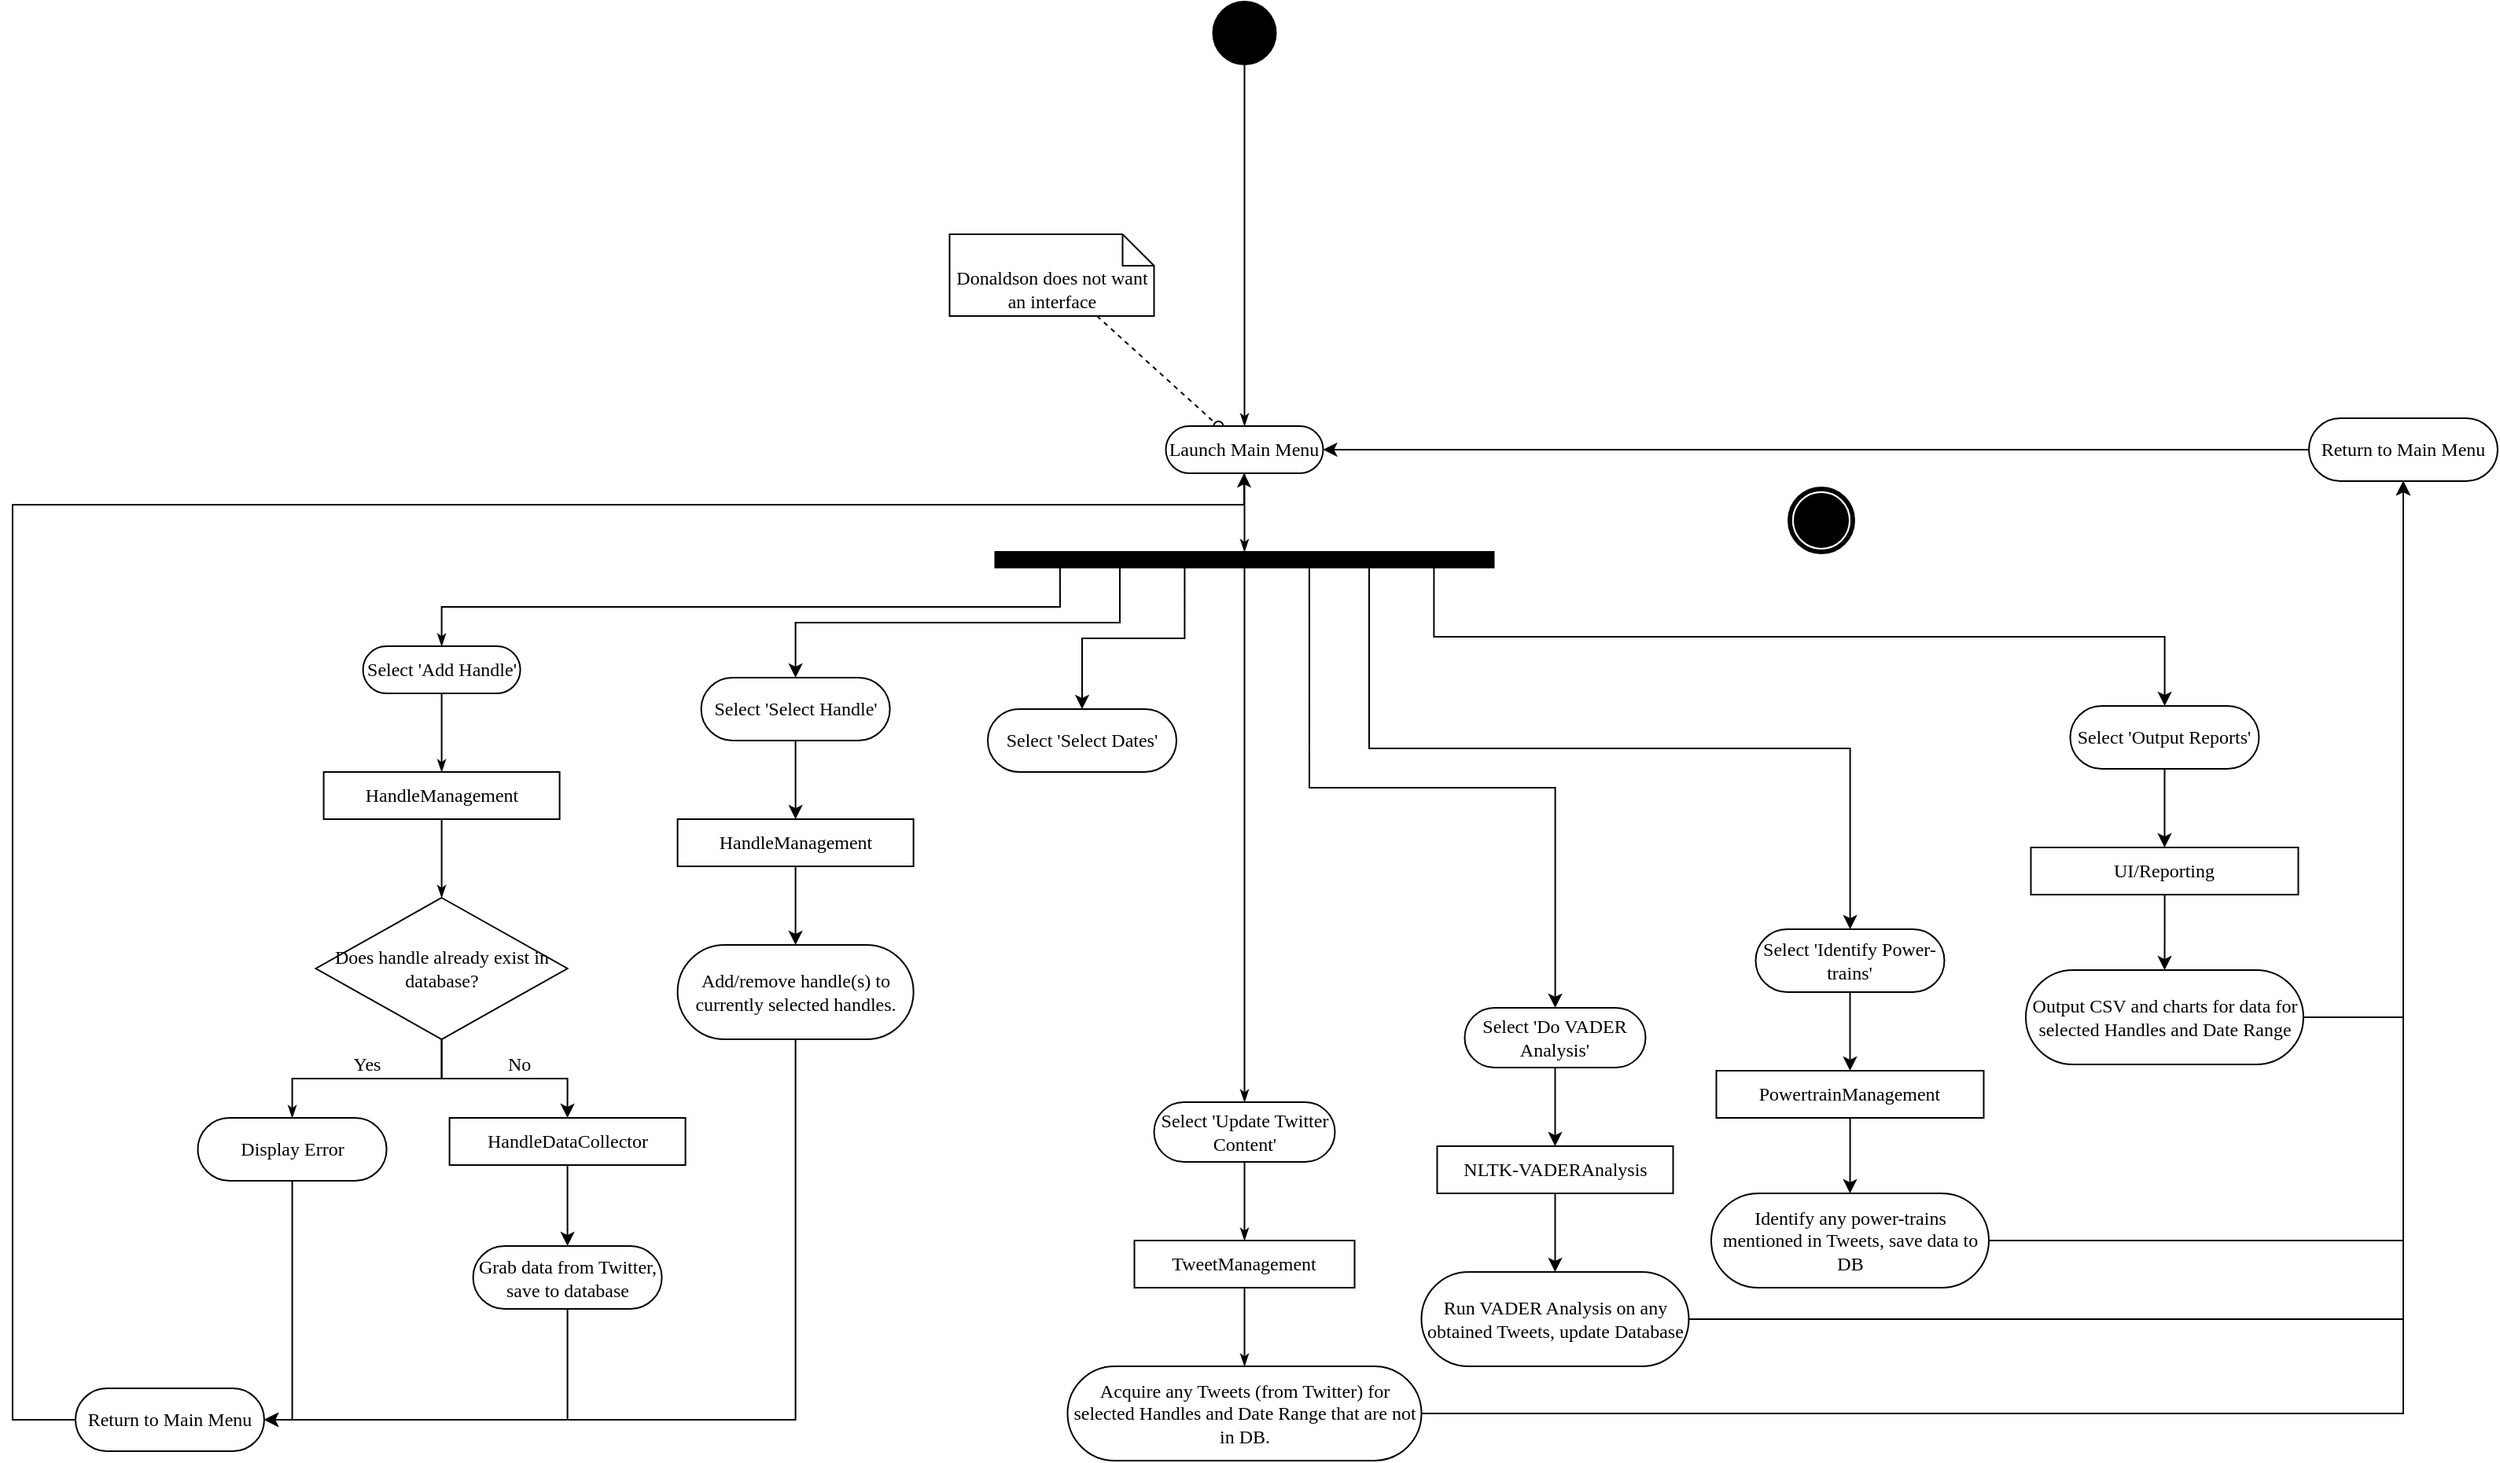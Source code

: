 <mxfile version="20.5.1" type="github">
  <diagram name="Page-1" id="e7e014a7-5840-1c2e-5031-d8a46d1fe8dd">
    <mxGraphModel dx="1422" dy="771" grid="1" gridSize="10" guides="1" tooltips="1" connect="1" arrows="1" fold="1" page="1" pageScale="1" pageWidth="1169" pageHeight="826" background="none" math="0" shadow="0">
      <root>
        <mxCell id="0" />
        <mxCell id="1" parent="0" />
        <mxCell id="K77NQn4tlEbst4PRUxcX-278" style="rounded=0;orthogonalLoop=1;jettySize=auto;html=1;fontFamily=Verdana;endArrow=oval;endFill=0;dashed=1;" edge="1" parent="1" source="K77NQn4tlEbst4PRUxcX-164" target="K77NQn4tlEbst4PRUxcX-174">
          <mxGeometry relative="1" as="geometry" />
        </mxCell>
        <mxCell id="K77NQn4tlEbst4PRUxcX-164" value="Donaldson does not want an interface" style="shape=note;whiteSpace=wrap;html=1;rounded=0;shadow=0;comic=0;labelBackgroundColor=none;strokeWidth=1;fontFamily=Verdana;fontSize=12;align=center;size=20;labelPosition=center;verticalLabelPosition=middle;verticalAlign=bottom;" vertex="1" parent="1">
          <mxGeometry x="695.75" y="918" width="130" height="52" as="geometry" />
        </mxCell>
        <mxCell id="K77NQn4tlEbst4PRUxcX-165" style="edgeStyle=orthogonalEdgeStyle;rounded=0;html=1;entryX=0.5;entryY=0;labelBackgroundColor=none;startArrow=none;startFill=0;startSize=5;endArrow=classicThin;endFill=1;endSize=5;jettySize=auto;orthogonalLoop=1;strokeWidth=1;fontFamily=Verdana;fontSize=12" edge="1" parent="1" source="K77NQn4tlEbst4PRUxcX-174" target="K77NQn4tlEbst4PRUxcX-200">
          <mxGeometry relative="1" as="geometry" />
        </mxCell>
        <mxCell id="K77NQn4tlEbst4PRUxcX-166" style="edgeStyle=orthogonalEdgeStyle;rounded=0;html=1;exitX=0.5;exitY=1;labelBackgroundColor=none;startArrow=none;startFill=0;startSize=5;endArrow=classicThin;endFill=1;endSize=5;jettySize=auto;orthogonalLoop=1;strokeWidth=1;fontFamily=Verdana;fontSize=12;exitDx=0;exitDy=0;exitPerimeter=0;" edge="1" parent="1" source="K77NQn4tlEbst4PRUxcX-200" target="K77NQn4tlEbst4PRUxcX-176">
          <mxGeometry relative="1" as="geometry" />
        </mxCell>
        <mxCell id="K77NQn4tlEbst4PRUxcX-167" style="edgeStyle=orthogonalEdgeStyle;rounded=0;html=1;exitX=0.13;exitY=1;entryX=0.5;entryY=0;labelBackgroundColor=none;startArrow=none;startFill=0;startSize=5;endArrow=classicThin;endFill=1;endSize=5;jettySize=auto;orthogonalLoop=1;strokeWidth=1;fontFamily=Verdana;fontSize=12;exitDx=0;exitDy=0;exitPerimeter=0;" edge="1" parent="1" source="K77NQn4tlEbst4PRUxcX-200" target="K77NQn4tlEbst4PRUxcX-216">
          <mxGeometry relative="1" as="geometry" />
        </mxCell>
        <mxCell id="K77NQn4tlEbst4PRUxcX-169" value="Yes" style="edgeStyle=orthogonalEdgeStyle;rounded=0;labelBackgroundColor=none;startArrow=none;startFill=0;startSize=5;endArrow=classicThin;endFill=1;endSize=5;jettySize=auto;orthogonalLoop=1;strokeWidth=1;fontFamily=Verdana;fontSize=12;html=1;verticalAlign=bottom;" edge="1" parent="1" source="K77NQn4tlEbst4PRUxcX-217" target="K77NQn4tlEbst4PRUxcX-228">
          <mxGeometry relative="1" as="geometry">
            <mxPoint x="60" y="430" as="targetPoint" />
          </mxGeometry>
        </mxCell>
        <mxCell id="K77NQn4tlEbst4PRUxcX-172" style="edgeStyle=orthogonalEdgeStyle;rounded=0;html=1;labelBackgroundColor=none;startArrow=none;startFill=0;startSize=5;endArrow=classicThin;endFill=1;endSize=5;jettySize=auto;orthogonalLoop=1;strokeWidth=1;fontFamily=Verdana;fontSize=12" edge="1" parent="1" source="K77NQn4tlEbst4PRUxcX-173" target="K77NQn4tlEbst4PRUxcX-174">
          <mxGeometry relative="1" as="geometry" />
        </mxCell>
        <mxCell id="K77NQn4tlEbst4PRUxcX-173" value="" style="ellipse;whiteSpace=wrap;html=1;rounded=0;shadow=0;comic=0;labelBackgroundColor=none;strokeWidth=1;fillColor=#000000;fontFamily=Verdana;fontSize=12;align=center;" vertex="1" parent="1">
          <mxGeometry x="863.25" y="770" width="40" height="40" as="geometry" />
        </mxCell>
        <mxCell id="K77NQn4tlEbst4PRUxcX-174" value="Launch Main Menu" style="rounded=1;whiteSpace=wrap;html=1;shadow=0;comic=0;labelBackgroundColor=none;strokeWidth=1;fontFamily=Verdana;fontSize=12;align=center;arcSize=50;" vertex="1" parent="1">
          <mxGeometry x="833.25" y="1040" width="100" height="30" as="geometry" />
        </mxCell>
        <mxCell id="K77NQn4tlEbst4PRUxcX-175" style="rounded=0;html=1;labelBackgroundColor=none;startArrow=none;startFill=0;startSize=5;endArrow=classicThin;endFill=1;endSize=5;jettySize=auto;orthogonalLoop=1;strokeWidth=1;fontFamily=Verdana;fontSize=12" edge="1" parent="1" source="K77NQn4tlEbst4PRUxcX-176" target="K77NQn4tlEbst4PRUxcX-180">
          <mxGeometry relative="1" as="geometry" />
        </mxCell>
        <mxCell id="K77NQn4tlEbst4PRUxcX-176" value="Select &#39;Update Twitter Content&#39;" style="rounded=1;whiteSpace=wrap;html=1;shadow=0;comic=0;labelBackgroundColor=none;strokeWidth=1;fontFamily=Verdana;fontSize=12;align=center;arcSize=50;" vertex="1" parent="1">
          <mxGeometry x="825.75" y="1470" width="115" height="38" as="geometry" />
        </mxCell>
        <mxCell id="K77NQn4tlEbst4PRUxcX-177" style="edgeStyle=orthogonalEdgeStyle;rounded=0;html=1;labelBackgroundColor=none;startArrow=none;startFill=0;startSize=5;endArrow=classicThin;endFill=1;endSize=5;jettySize=auto;orthogonalLoop=1;strokeWidth=1;fontFamily=Verdana;fontSize=12" edge="1" parent="1" source="K77NQn4tlEbst4PRUxcX-178" target="K77NQn4tlEbst4PRUxcX-257">
          <mxGeometry relative="1" as="geometry" />
        </mxCell>
        <mxCell id="K77NQn4tlEbst4PRUxcX-178" value="Acquire any Tweets (from Twitter) for selected Handles and Date Range that are not in DB." style="rounded=1;whiteSpace=wrap;html=1;shadow=0;comic=0;labelBackgroundColor=none;strokeWidth=1;fontFamily=Verdana;fontSize=12;align=center;arcSize=50;" vertex="1" parent="1">
          <mxGeometry x="770.75" y="1638" width="225" height="60" as="geometry" />
        </mxCell>
        <mxCell id="K77NQn4tlEbst4PRUxcX-179" style="edgeStyle=orthogonalEdgeStyle;rounded=0;html=1;labelBackgroundColor=none;startArrow=none;startFill=0;startSize=5;endArrow=classicThin;endFill=1;endSize=5;jettySize=auto;orthogonalLoop=1;strokeWidth=1;fontFamily=Verdana;fontSize=12" edge="1" parent="1" source="K77NQn4tlEbst4PRUxcX-180" target="K77NQn4tlEbst4PRUxcX-178">
          <mxGeometry relative="1" as="geometry" />
        </mxCell>
        <mxCell id="K77NQn4tlEbst4PRUxcX-180" value="TweetManagement" style="rounded=0;whiteSpace=wrap;html=1;shadow=0;comic=0;labelBackgroundColor=none;strokeWidth=1;fontFamily=Verdana;fontSize=12;align=center;arcSize=50;" vertex="1" parent="1">
          <mxGeometry x="813.25" y="1558" width="140" height="30" as="geometry" />
        </mxCell>
        <mxCell id="K77NQn4tlEbst4PRUxcX-188" value="" style="shape=mxgraph.bpmn.shape;html=1;verticalLabelPosition=bottom;labelBackgroundColor=#ffffff;verticalAlign=top;perimeter=ellipsePerimeter;outline=end;symbol=terminate;rounded=0;shadow=0;comic=0;strokeWidth=1;fontFamily=Verdana;fontSize=12;align=center;" vertex="1" parent="1">
          <mxGeometry x="1230" y="1080" width="40" height="40" as="geometry" />
        </mxCell>
        <mxCell id="K77NQn4tlEbst4PRUxcX-227" style="edgeStyle=orthogonalEdgeStyle;rounded=0;orthogonalLoop=1;jettySize=auto;html=1;exitX=0.25;exitY=1;exitDx=0;exitDy=0;exitPerimeter=0;" edge="1" parent="1" source="K77NQn4tlEbst4PRUxcX-200" target="K77NQn4tlEbst4PRUxcX-225">
          <mxGeometry relative="1" as="geometry" />
        </mxCell>
        <mxCell id="K77NQn4tlEbst4PRUxcX-246" style="edgeStyle=orthogonalEdgeStyle;rounded=0;orthogonalLoop=1;jettySize=auto;html=1;exitX=0.38;exitY=1;exitDx=0;exitDy=0;exitPerimeter=0;fontFamily=Verdana;endArrow=classic;endFill=1;" edge="1" parent="1" source="K77NQn4tlEbst4PRUxcX-200" target="K77NQn4tlEbst4PRUxcX-245">
          <mxGeometry relative="1" as="geometry" />
        </mxCell>
        <mxCell id="K77NQn4tlEbst4PRUxcX-260" style="edgeStyle=orthogonalEdgeStyle;rounded=0;orthogonalLoop=1;jettySize=auto;html=1;exitX=0.63;exitY=1;exitDx=0;exitDy=0;exitPerimeter=0;fontFamily=Verdana;endArrow=classic;endFill=1;" edge="1" parent="1" source="K77NQn4tlEbst4PRUxcX-200" target="K77NQn4tlEbst4PRUxcX-259">
          <mxGeometry relative="1" as="geometry" />
        </mxCell>
        <mxCell id="K77NQn4tlEbst4PRUxcX-263" style="edgeStyle=orthogonalEdgeStyle;rounded=0;orthogonalLoop=1;jettySize=auto;html=1;exitX=0.75;exitY=1;exitDx=0;exitDy=0;exitPerimeter=0;fontFamily=Verdana;endArrow=classic;endFill=1;" edge="1" parent="1" source="K77NQn4tlEbst4PRUxcX-200" target="K77NQn4tlEbst4PRUxcX-264">
          <mxGeometry relative="1" as="geometry">
            <mxPoint x="820" y="252" as="targetPoint" />
          </mxGeometry>
        </mxCell>
        <mxCell id="K77NQn4tlEbst4PRUxcX-275" style="edgeStyle=orthogonalEdgeStyle;rounded=0;orthogonalLoop=1;jettySize=auto;html=1;exitX=0.88;exitY=1;exitDx=0;exitDy=0;exitPerimeter=0;fontFamily=Verdana;endArrow=classic;endFill=1;" edge="1" parent="1" source="K77NQn4tlEbst4PRUxcX-200" target="K77NQn4tlEbst4PRUxcX-274">
          <mxGeometry relative="1" as="geometry" />
        </mxCell>
        <mxCell id="K77NQn4tlEbst4PRUxcX-200" value="" style="whiteSpace=wrap;html=1;rounded=0;shadow=0;comic=0;labelBackgroundColor=none;strokeWidth=1;fillColor=#000000;fontFamily=Verdana;fontSize=12;align=center;rotation=0;points=[[0,0,0,0,0],[0,0.3,0,0,0],[0,0.5,0,0,0],[0,0.7,0,0,0],[0,1,0,0,0],[0.13,0,0,0,0],[0.13,1,0,0,0],[0.25,0,0,0,0],[0.25,1,0,0,0],[0.38,0,0,0,0],[0.38,1,0,0,0],[0.5,0,0,0,0],[0.5,1,0,0,0],[0.63,0,0,0,0],[0.63,1,0,0,0],[0.75,0,0,0,0],[0.75,1,0,0,0],[0.88,0,0,0,0],[0.88,1,0,0,0],[1,0,0,0,0],[1,0.3,0,0,0],[1,0.5,0,0,0],[1,0.8,0,0,0],[1,1,0,0,0]];" vertex="1" parent="1">
          <mxGeometry x="724.75" y="1120" width="317" height="10" as="geometry" />
        </mxCell>
        <mxCell id="K77NQn4tlEbst4PRUxcX-233" style="edgeStyle=orthogonalEdgeStyle;rounded=0;orthogonalLoop=1;jettySize=auto;html=1;fontFamily=Verdana;endArrow=classic;endFill=1;" edge="1" parent="1" source="K77NQn4tlEbst4PRUxcX-206" target="K77NQn4tlEbst4PRUxcX-230">
          <mxGeometry relative="1" as="geometry" />
        </mxCell>
        <mxCell id="K77NQn4tlEbst4PRUxcX-206" value="HandleDataCollector" style="rounded=0;whiteSpace=wrap;html=1;shadow=0;comic=0;labelBackgroundColor=none;strokeWidth=1;fontFamily=Verdana;fontSize=12;align=center;arcSize=50;" vertex="1" parent="1">
          <mxGeometry x="377.8" y="1480" width="150" height="30" as="geometry" />
        </mxCell>
        <mxCell id="K77NQn4tlEbst4PRUxcX-215" style="edgeStyle=none;rounded=0;html=1;labelBackgroundColor=none;startArrow=none;startFill=0;startSize=5;endArrow=classicThin;endFill=1;endSize=5;jettySize=auto;orthogonalLoop=1;strokeWidth=1;fontFamily=Verdana;fontSize=12" edge="1" parent="1" source="K77NQn4tlEbst4PRUxcX-216" target="K77NQn4tlEbst4PRUxcX-219">
          <mxGeometry relative="1" as="geometry" />
        </mxCell>
        <mxCell id="K77NQn4tlEbst4PRUxcX-216" value="Select &#39;Add Handle&#39;" style="rounded=1;whiteSpace=wrap;html=1;shadow=0;comic=0;labelBackgroundColor=none;strokeWidth=1;fontFamily=Verdana;fontSize=12;align=center;arcSize=50;" vertex="1" parent="1">
          <mxGeometry x="322.8" y="1180" width="100" height="30" as="geometry" />
        </mxCell>
        <mxCell id="K77NQn4tlEbst4PRUxcX-231" value="No" style="edgeStyle=orthogonalEdgeStyle;rounded=0;orthogonalLoop=1;jettySize=auto;html=1;endArrow=classic;endFill=1;fontFamily=Verdana;verticalAlign=bottom;align=left;fontSize=12;" edge="1" parent="1" source="K77NQn4tlEbst4PRUxcX-217" target="K77NQn4tlEbst4PRUxcX-206">
          <mxGeometry relative="1" as="geometry" />
        </mxCell>
        <mxCell id="K77NQn4tlEbst4PRUxcX-217" value="Does handle already exist in database?" style="rhombus;shadow=0;fontFamily=Verdana;fontSize=12;fontColor=rgb(0, 0, 0);align=center;strokeColor=rgb(0, 0, 0);strokeWidth=1;fillColor=rgb(255, 255, 255);html=1;comic=0;whiteSpace=wrap;" vertex="1" parent="1">
          <mxGeometry x="292.8" y="1340" width="160" height="90" as="geometry" />
        </mxCell>
        <mxCell id="K77NQn4tlEbst4PRUxcX-218" style="edgeStyle=orthogonalEdgeStyle;rounded=0;html=1;labelBackgroundColor=none;startArrow=none;startFill=0;startSize=5;endArrow=classicThin;endFill=1;endSize=5;jettySize=auto;orthogonalLoop=1;strokeWidth=1;fontFamily=Verdana;fontSize=12" edge="1" parent="1" source="K77NQn4tlEbst4PRUxcX-219" target="K77NQn4tlEbst4PRUxcX-217">
          <mxGeometry relative="1" as="geometry" />
        </mxCell>
        <mxCell id="K77NQn4tlEbst4PRUxcX-219" value="&lt;div&gt;HandleManagement&lt;/div&gt;" style="rounded=0;whiteSpace=wrap;html=1;shadow=0;comic=0;labelBackgroundColor=none;strokeWidth=1;fontFamily=Verdana;fontSize=12;align=center;arcSize=50;" vertex="1" parent="1">
          <mxGeometry x="297.8" y="1260" width="150" height="30" as="geometry" />
        </mxCell>
        <mxCell id="K77NQn4tlEbst4PRUxcX-238" style="edgeStyle=orthogonalEdgeStyle;rounded=0;orthogonalLoop=1;jettySize=auto;html=1;fontFamily=Verdana;endArrow=classic;endFill=1;" edge="1" parent="1" source="K77NQn4tlEbst4PRUxcX-225" target="K77NQn4tlEbst4PRUxcX-237">
          <mxGeometry relative="1" as="geometry" />
        </mxCell>
        <mxCell id="K77NQn4tlEbst4PRUxcX-225" value="Select &#39;Select Handle&#39;" style="rounded=1;whiteSpace=wrap;html=1;shadow=0;comic=0;labelBackgroundColor=none;strokeWidth=1;fontFamily=Verdana;fontSize=12;align=center;arcSize=50;" vertex="1" parent="1">
          <mxGeometry x="537.8" y="1200" width="120" height="40" as="geometry" />
        </mxCell>
        <mxCell id="K77NQn4tlEbst4PRUxcX-243" style="edgeStyle=orthogonalEdgeStyle;rounded=0;orthogonalLoop=1;jettySize=auto;html=1;fontFamily=Verdana;endArrow=classic;endFill=1;" edge="1" parent="1" source="K77NQn4tlEbst4PRUxcX-228" target="K77NQn4tlEbst4PRUxcX-241">
          <mxGeometry relative="1" as="geometry">
            <Array as="points">
              <mxPoint x="278" y="1672" />
            </Array>
          </mxGeometry>
        </mxCell>
        <mxCell id="K77NQn4tlEbst4PRUxcX-228" value="Display Error" style="rounded=1;whiteSpace=wrap;html=1;shadow=0;comic=0;labelBackgroundColor=none;strokeWidth=1;fontFamily=Verdana;fontSize=12;align=center;arcSize=50;" vertex="1" parent="1">
          <mxGeometry x="217.8" y="1480" width="120" height="40" as="geometry" />
        </mxCell>
        <mxCell id="K77NQn4tlEbst4PRUxcX-234" style="edgeStyle=orthogonalEdgeStyle;rounded=0;orthogonalLoop=1;jettySize=auto;html=1;fontFamily=Verdana;endArrow=classic;endFill=1;" edge="1" parent="1" source="K77NQn4tlEbst4PRUxcX-230" target="K77NQn4tlEbst4PRUxcX-241">
          <mxGeometry relative="1" as="geometry">
            <mxPoint x="-300" y="30" as="targetPoint" />
            <Array as="points">
              <mxPoint x="453" y="1672" />
            </Array>
          </mxGeometry>
        </mxCell>
        <mxCell id="K77NQn4tlEbst4PRUxcX-230" value="Grab data from Twitter, save to database" style="rounded=1;whiteSpace=wrap;html=1;shadow=0;comic=0;labelBackgroundColor=none;strokeWidth=1;fontFamily=Verdana;fontSize=12;align=center;arcSize=50;" vertex="1" parent="1">
          <mxGeometry x="392.8" y="1561.5" width="120" height="40" as="geometry" />
        </mxCell>
        <mxCell id="K77NQn4tlEbst4PRUxcX-240" style="edgeStyle=orthogonalEdgeStyle;rounded=0;orthogonalLoop=1;jettySize=auto;html=1;fontFamily=Verdana;endArrow=classic;endFill=1;" edge="1" parent="1" source="K77NQn4tlEbst4PRUxcX-237" target="K77NQn4tlEbst4PRUxcX-239">
          <mxGeometry relative="1" as="geometry" />
        </mxCell>
        <mxCell id="K77NQn4tlEbst4PRUxcX-237" value="&lt;div&gt;HandleManagement&lt;/div&gt;" style="rounded=0;whiteSpace=wrap;html=1;shadow=0;comic=0;labelBackgroundColor=none;strokeWidth=1;fontFamily=Verdana;fontSize=12;align=center;arcSize=50;" vertex="1" parent="1">
          <mxGeometry x="522.8" y="1290" width="150" height="30" as="geometry" />
        </mxCell>
        <mxCell id="K77NQn4tlEbst4PRUxcX-242" style="edgeStyle=orthogonalEdgeStyle;rounded=0;orthogonalLoop=1;jettySize=auto;html=1;fontFamily=Verdana;endArrow=classic;endFill=1;" edge="1" parent="1" source="K77NQn4tlEbst4PRUxcX-239" target="K77NQn4tlEbst4PRUxcX-241">
          <mxGeometry relative="1" as="geometry">
            <Array as="points">
              <mxPoint x="598" y="1672" />
            </Array>
          </mxGeometry>
        </mxCell>
        <mxCell id="K77NQn4tlEbst4PRUxcX-239" value="&lt;div&gt;Add/remove handle(s) to currently selected handles.&lt;/div&gt;" style="rounded=1;whiteSpace=wrap;html=1;shadow=0;comic=0;labelBackgroundColor=none;strokeWidth=1;fontFamily=Verdana;fontSize=12;align=center;arcSize=50;" vertex="1" parent="1">
          <mxGeometry x="522.8" y="1370" width="150" height="60" as="geometry" />
        </mxCell>
        <mxCell id="K77NQn4tlEbst4PRUxcX-244" style="edgeStyle=orthogonalEdgeStyle;rounded=0;orthogonalLoop=1;jettySize=auto;html=1;fontFamily=Verdana;endArrow=classic;endFill=1;" edge="1" parent="1" source="K77NQn4tlEbst4PRUxcX-241" target="K77NQn4tlEbst4PRUxcX-174">
          <mxGeometry relative="1" as="geometry">
            <Array as="points">
              <mxPoint x="100" y="1090" />
              <mxPoint x="883" y="1090" />
            </Array>
          </mxGeometry>
        </mxCell>
        <mxCell id="K77NQn4tlEbst4PRUxcX-241" value="Return to Main Menu" style="rounded=1;whiteSpace=wrap;html=1;shadow=0;comic=0;labelBackgroundColor=none;strokeWidth=1;fontFamily=Verdana;fontSize=12;align=center;arcSize=50;" vertex="1" parent="1">
          <mxGeometry x="140.0" y="1652" width="120" height="40" as="geometry" />
        </mxCell>
        <mxCell id="K77NQn4tlEbst4PRUxcX-245" value="Select &#39;Select Dates&#39;" style="rounded=1;whiteSpace=wrap;html=1;shadow=0;comic=0;labelBackgroundColor=none;strokeWidth=1;fontFamily=Verdana;fontSize=12;align=center;arcSize=50;" vertex="1" parent="1">
          <mxGeometry x="720" y="1220" width="120" height="40" as="geometry" />
        </mxCell>
        <mxCell id="K77NQn4tlEbst4PRUxcX-262" style="edgeStyle=orthogonalEdgeStyle;rounded=0;orthogonalLoop=1;jettySize=auto;html=1;fontFamily=Verdana;endArrow=classic;endFill=1;" edge="1" parent="1" source="K77NQn4tlEbst4PRUxcX-247" target="K77NQn4tlEbst4PRUxcX-257">
          <mxGeometry relative="1" as="geometry" />
        </mxCell>
        <mxCell id="K77NQn4tlEbst4PRUxcX-247" value="Run VADER Analysis on any obtained Tweets, update Database" style="rounded=1;whiteSpace=wrap;html=1;shadow=0;comic=0;labelBackgroundColor=none;strokeWidth=1;fontFamily=Verdana;fontSize=12;align=center;arcSize=50;" vertex="1" parent="1">
          <mxGeometry x="995.75" y="1578" width="170" height="60" as="geometry" />
        </mxCell>
        <mxCell id="K77NQn4tlEbst4PRUxcX-267" style="edgeStyle=orthogonalEdgeStyle;rounded=0;orthogonalLoop=1;jettySize=auto;html=1;fontFamily=Verdana;endArrow=classic;endFill=1;" edge="1" parent="1" source="K77NQn4tlEbst4PRUxcX-249" target="K77NQn4tlEbst4PRUxcX-257">
          <mxGeometry relative="1" as="geometry" />
        </mxCell>
        <mxCell id="K77NQn4tlEbst4PRUxcX-249" value="Identify any power-trains mentioned in Tweets, save data to DB" style="rounded=1;whiteSpace=wrap;html=1;shadow=0;comic=0;labelBackgroundColor=none;strokeWidth=1;fontFamily=Verdana;fontSize=12;align=center;arcSize=50;" vertex="1" parent="1">
          <mxGeometry x="1180" y="1528" width="176.5" height="60" as="geometry" />
        </mxCell>
        <mxCell id="K77NQn4tlEbst4PRUxcX-252" style="edgeStyle=orthogonalEdgeStyle;rounded=0;orthogonalLoop=1;jettySize=auto;html=1;fontFamily=Verdana;endArrow=classic;endFill=1;" edge="1" parent="1" source="K77NQn4tlEbst4PRUxcX-250" target="K77NQn4tlEbst4PRUxcX-247">
          <mxGeometry relative="1" as="geometry" />
        </mxCell>
        <mxCell id="K77NQn4tlEbst4PRUxcX-250" value="&lt;div&gt;NLTK-VADERAnalysis&lt;/div&gt;" style="rounded=0;whiteSpace=wrap;html=1;shadow=0;comic=0;labelBackgroundColor=none;strokeWidth=1;fontFamily=Verdana;fontSize=12;align=center;arcSize=50;" vertex="1" parent="1">
          <mxGeometry x="1005.75" y="1498" width="150" height="30" as="geometry" />
        </mxCell>
        <mxCell id="K77NQn4tlEbst4PRUxcX-266" style="edgeStyle=orthogonalEdgeStyle;rounded=0;orthogonalLoop=1;jettySize=auto;html=1;fontFamily=Verdana;endArrow=classic;endFill=1;" edge="1" parent="1" source="K77NQn4tlEbst4PRUxcX-254" target="K77NQn4tlEbst4PRUxcX-249">
          <mxGeometry relative="1" as="geometry" />
        </mxCell>
        <mxCell id="K77NQn4tlEbst4PRUxcX-254" value="PowertrainManagement" style="rounded=0;whiteSpace=wrap;html=1;shadow=0;comic=0;labelBackgroundColor=none;strokeWidth=1;fontFamily=Verdana;fontSize=12;align=center;arcSize=50;" vertex="1" parent="1">
          <mxGeometry x="1183.25" y="1450" width="170" height="30" as="geometry" />
        </mxCell>
        <mxCell id="K77NQn4tlEbst4PRUxcX-258" style="edgeStyle=orthogonalEdgeStyle;rounded=0;orthogonalLoop=1;jettySize=auto;html=1;fontFamily=Verdana;endArrow=classic;endFill=1;" edge="1" parent="1" source="K77NQn4tlEbst4PRUxcX-257" target="K77NQn4tlEbst4PRUxcX-174">
          <mxGeometry relative="1" as="geometry" />
        </mxCell>
        <mxCell id="K77NQn4tlEbst4PRUxcX-257" value="Return to Main Menu" style="rounded=1;whiteSpace=wrap;html=1;shadow=0;comic=0;labelBackgroundColor=none;strokeWidth=1;fontFamily=Verdana;fontSize=12;align=center;arcSize=50;" vertex="1" parent="1">
          <mxGeometry x="1560" y="1035" width="120" height="40" as="geometry" />
        </mxCell>
        <mxCell id="K77NQn4tlEbst4PRUxcX-261" style="edgeStyle=orthogonalEdgeStyle;rounded=0;orthogonalLoop=1;jettySize=auto;html=1;fontFamily=Verdana;endArrow=classic;endFill=1;" edge="1" parent="1" source="K77NQn4tlEbst4PRUxcX-259" target="K77NQn4tlEbst4PRUxcX-250">
          <mxGeometry relative="1" as="geometry" />
        </mxCell>
        <mxCell id="K77NQn4tlEbst4PRUxcX-259" value="Select &#39;Do VADER Analysis&#39;" style="rounded=1;whiteSpace=wrap;html=1;shadow=0;comic=0;labelBackgroundColor=none;strokeWidth=1;fontFamily=Verdana;fontSize=12;align=center;arcSize=50;" vertex="1" parent="1">
          <mxGeometry x="1023.25" y="1410" width="115" height="38" as="geometry" />
        </mxCell>
        <mxCell id="K77NQn4tlEbst4PRUxcX-265" style="edgeStyle=orthogonalEdgeStyle;rounded=0;orthogonalLoop=1;jettySize=auto;html=1;fontFamily=Verdana;endArrow=classic;endFill=1;" edge="1" parent="1" source="K77NQn4tlEbst4PRUxcX-264" target="K77NQn4tlEbst4PRUxcX-254">
          <mxGeometry relative="1" as="geometry" />
        </mxCell>
        <mxCell id="K77NQn4tlEbst4PRUxcX-264" value="Select &#39;Identify Power-trains&#39;" style="rounded=1;whiteSpace=wrap;html=1;shadow=0;comic=0;labelBackgroundColor=none;strokeWidth=1;fontFamily=Verdana;fontSize=12;align=center;arcSize=50;fillColor=default;" vertex="1" parent="1">
          <mxGeometry x="1208.25" y="1360" width="120" height="40" as="geometry" />
        </mxCell>
        <mxCell id="K77NQn4tlEbst4PRUxcX-276" style="edgeStyle=orthogonalEdgeStyle;rounded=0;orthogonalLoop=1;jettySize=auto;html=1;fontFamily=Verdana;endArrow=classic;endFill=1;" edge="1" parent="1" source="K77NQn4tlEbst4PRUxcX-270" target="K77NQn4tlEbst4PRUxcX-257">
          <mxGeometry relative="1" as="geometry" />
        </mxCell>
        <mxCell id="K77NQn4tlEbst4PRUxcX-270" value="Output CSV and charts for data for selected Handles and Date Range" style="rounded=1;whiteSpace=wrap;html=1;shadow=0;comic=0;labelBackgroundColor=none;strokeWidth=1;fontFamily=Verdana;fontSize=12;align=center;arcSize=50;" vertex="1" parent="1">
          <mxGeometry x="1380" y="1386" width="176.5" height="60" as="geometry" />
        </mxCell>
        <mxCell id="K77NQn4tlEbst4PRUxcX-271" style="edgeStyle=orthogonalEdgeStyle;rounded=0;orthogonalLoop=1;jettySize=auto;html=1;fontFamily=Verdana;endArrow=classic;endFill=1;" edge="1" parent="1" source="K77NQn4tlEbst4PRUxcX-272" target="K77NQn4tlEbst4PRUxcX-270">
          <mxGeometry relative="1" as="geometry" />
        </mxCell>
        <mxCell id="K77NQn4tlEbst4PRUxcX-272" value="UI/Reporting" style="rounded=0;whiteSpace=wrap;html=1;shadow=0;comic=0;labelBackgroundColor=none;strokeWidth=1;fontFamily=Verdana;fontSize=12;align=center;arcSize=50;" vertex="1" parent="1">
          <mxGeometry x="1383.25" y="1308" width="170" height="30" as="geometry" />
        </mxCell>
        <mxCell id="K77NQn4tlEbst4PRUxcX-273" style="edgeStyle=orthogonalEdgeStyle;rounded=0;orthogonalLoop=1;jettySize=auto;html=1;fontFamily=Verdana;endArrow=classic;endFill=1;" edge="1" parent="1" source="K77NQn4tlEbst4PRUxcX-274" target="K77NQn4tlEbst4PRUxcX-272">
          <mxGeometry relative="1" as="geometry" />
        </mxCell>
        <mxCell id="K77NQn4tlEbst4PRUxcX-274" value="Select &#39;Output Reports&#39;" style="rounded=1;whiteSpace=wrap;html=1;shadow=0;comic=0;labelBackgroundColor=none;strokeWidth=1;fontFamily=Verdana;fontSize=12;align=center;arcSize=50;fillColor=default;" vertex="1" parent="1">
          <mxGeometry x="1408.25" y="1218" width="120" height="40" as="geometry" />
        </mxCell>
      </root>
    </mxGraphModel>
  </diagram>
</mxfile>
